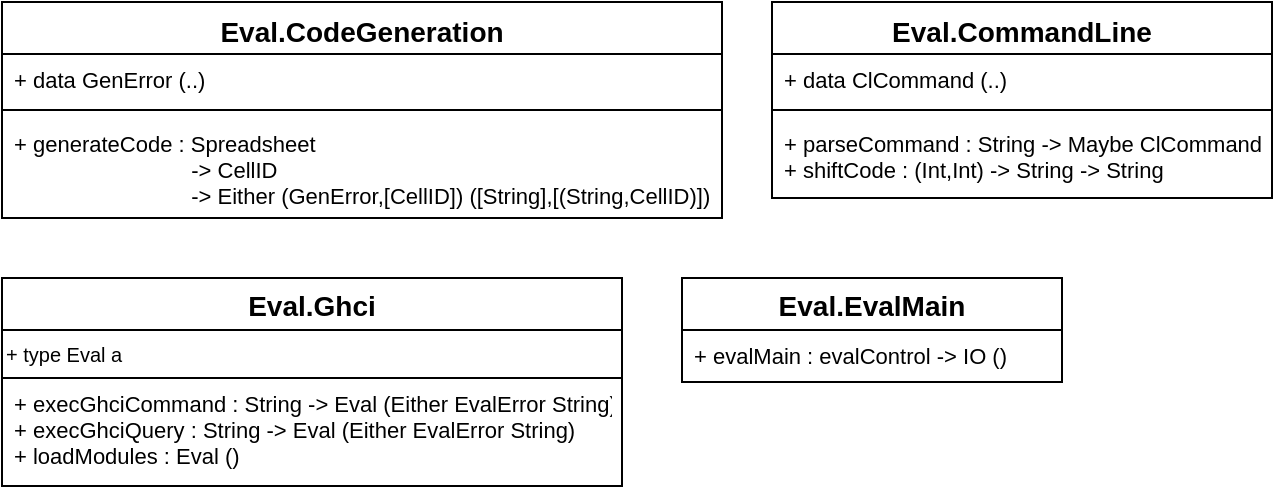 <mxfile version="14.6.11" type="device"><diagram id="hQiyL9XizDji3FgzFyay" name="Page-1"><mxGraphModel dx="1422" dy="775" grid="1" gridSize="10" guides="1" tooltips="1" connect="1" arrows="1" fold="1" page="1" pageScale="1" pageWidth="850" pageHeight="1100" math="0" shadow="0"><root><mxCell id="0"/><mxCell id="1" parent="0"/><mxCell id="GhDFjF4PCsbfJDylewN1-1" value="Eval.CodeGeneration" style="swimlane;fontStyle=1;align=center;verticalAlign=top;childLayout=stackLayout;horizontal=1;startSize=26;horizontalStack=0;resizeParent=1;resizeParentMax=0;resizeLast=0;collapsible=1;marginBottom=0;rounded=0;fontSize=14;strokeColor=#000000;strokeWidth=1;" parent="1" vertex="1"><mxGeometry x="40" y="42" width="360" height="108" as="geometry"/></mxCell><mxCell id="GhDFjF4PCsbfJDylewN1-2" value="+ data GenError (..)" style="text;strokeColor=none;fillColor=none;align=left;verticalAlign=top;spacingLeft=4;spacingRight=4;overflow=hidden;rotatable=0;points=[[0,0.5],[1,0.5]];portConstraint=eastwest;fontSize=11;" parent="GhDFjF4PCsbfJDylewN1-1" vertex="1"><mxGeometry y="26" width="360" height="24" as="geometry"/></mxCell><mxCell id="GhDFjF4PCsbfJDylewN1-3" value="" style="line;strokeWidth=1;fillColor=none;align=left;verticalAlign=middle;spacingTop=-1;spacingLeft=3;spacingRight=3;rotatable=0;labelPosition=right;points=[];portConstraint=eastwest;" parent="GhDFjF4PCsbfJDylewN1-1" vertex="1"><mxGeometry y="50" width="360" height="8" as="geometry"/></mxCell><mxCell id="GhDFjF4PCsbfJDylewN1-4" value="+ generateCode : Spreadsheet &#xA;                             -&gt; CellID &#xA;                             -&gt; Either (GenError,[CellID]) ([String],[(String,CellID)])" style="text;strokeColor=none;fillColor=none;align=left;verticalAlign=top;spacingLeft=4;spacingRight=4;overflow=hidden;rotatable=0;points=[[0,0.5],[1,0.5]];portConstraint=eastwest;fontSize=11;" parent="GhDFjF4PCsbfJDylewN1-1" vertex="1"><mxGeometry y="58" width="360" height="50" as="geometry"/></mxCell><mxCell id="GhDFjF4PCsbfJDylewN1-5" value="Eval.CommandLine" style="swimlane;fontStyle=1;align=center;verticalAlign=top;childLayout=stackLayout;horizontal=1;startSize=26;horizontalStack=0;resizeParent=1;resizeParentMax=0;resizeLast=0;collapsible=1;marginBottom=0;rounded=0;fontSize=14;strokeColor=#000000;strokeWidth=1;" parent="1" vertex="1"><mxGeometry x="425" y="42" width="250" height="98" as="geometry"/></mxCell><mxCell id="GhDFjF4PCsbfJDylewN1-6" value="+ data ClCommand (..)" style="text;strokeColor=none;fillColor=none;align=left;verticalAlign=top;spacingLeft=4;spacingRight=4;overflow=hidden;rotatable=0;points=[[0,0.5],[1,0.5]];portConstraint=eastwest;fontSize=11;" parent="GhDFjF4PCsbfJDylewN1-5" vertex="1"><mxGeometry y="26" width="250" height="24" as="geometry"/></mxCell><mxCell id="GhDFjF4PCsbfJDylewN1-7" value="" style="line;strokeWidth=1;fillColor=none;align=left;verticalAlign=middle;spacingTop=-1;spacingLeft=3;spacingRight=3;rotatable=0;labelPosition=right;points=[];portConstraint=eastwest;" parent="GhDFjF4PCsbfJDylewN1-5" vertex="1"><mxGeometry y="50" width="250" height="8" as="geometry"/></mxCell><mxCell id="GhDFjF4PCsbfJDylewN1-8" value="+ parseCommand : String -&gt; Maybe ClCommand&#xA;+ shiftCode : (Int,Int) -&gt; String -&gt; String&#xA;" style="text;strokeColor=none;fillColor=none;align=left;verticalAlign=top;spacingLeft=4;spacingRight=4;overflow=hidden;rotatable=0;points=[[0,0.5],[1,0.5]];portConstraint=eastwest;fontSize=11;" parent="GhDFjF4PCsbfJDylewN1-5" vertex="1"><mxGeometry y="58" width="250" height="40" as="geometry"/></mxCell><mxCell id="GhDFjF4PCsbfJDylewN1-9" value="Eval.Ghci" style="swimlane;fontStyle=1;childLayout=stackLayout;horizontal=1;startSize=26;fillColor=none;horizontalStack=0;resizeParent=1;resizeParentMax=0;resizeLast=0;collapsible=1;marginBottom=0;rounded=0;fontSize=14;strokeColor=#000000;strokeWidth=1;" parent="1" vertex="1"><mxGeometry x="40" y="180" width="310" height="104" as="geometry"/></mxCell><mxCell id="GhDFjF4PCsbfJDylewN1-17" value="&lt;font size=&quot;1&quot;&gt;+ type Eval a&lt;br&gt;&lt;/font&gt;" style="rounded=0;whiteSpace=wrap;html=1;align=left;" parent="GhDFjF4PCsbfJDylewN1-9" vertex="1"><mxGeometry y="26" width="310" height="24" as="geometry"/></mxCell><mxCell id="GhDFjF4PCsbfJDylewN1-10" value="+ execGhciCommand : String -&gt; Eval (Either EvalError String)&#xA;+ execGhciQuery : String -&gt; Eval (Either EvalError String)&#xA;+ loadModules : Eval ()&#xA;" style="text;strokeColor=none;fillColor=none;align=left;verticalAlign=top;spacingLeft=4;spacingRight=4;overflow=hidden;rotatable=0;points=[[0,0.5],[1,0.5]];portConstraint=eastwest;fontSize=11;" parent="GhDFjF4PCsbfJDylewN1-9" vertex="1"><mxGeometry y="50" width="310" height="54" as="geometry"/></mxCell><mxCell id="GhDFjF4PCsbfJDylewN1-15" value="Eval.EvalMain" style="swimlane;fontStyle=1;childLayout=stackLayout;horizontal=1;startSize=26;fillColor=none;horizontalStack=0;resizeParent=1;resizeParentMax=0;resizeLast=0;collapsible=1;marginBottom=0;rounded=0;fontSize=14;strokeColor=#000000;strokeWidth=1;" parent="1" vertex="1"><mxGeometry x="380" y="180" width="190" height="52" as="geometry"/></mxCell><mxCell id="GhDFjF4PCsbfJDylewN1-16" value="+ evalMain : evalControl -&gt; IO ()" style="text;strokeColor=none;fillColor=none;align=left;verticalAlign=top;spacingLeft=4;spacingRight=4;overflow=hidden;rotatable=0;points=[[0,0.5],[1,0.5]];portConstraint=eastwest;fontSize=11;" parent="GhDFjF4PCsbfJDylewN1-15" vertex="1"><mxGeometry y="26" width="190" height="26" as="geometry"/></mxCell></root></mxGraphModel></diagram></mxfile>